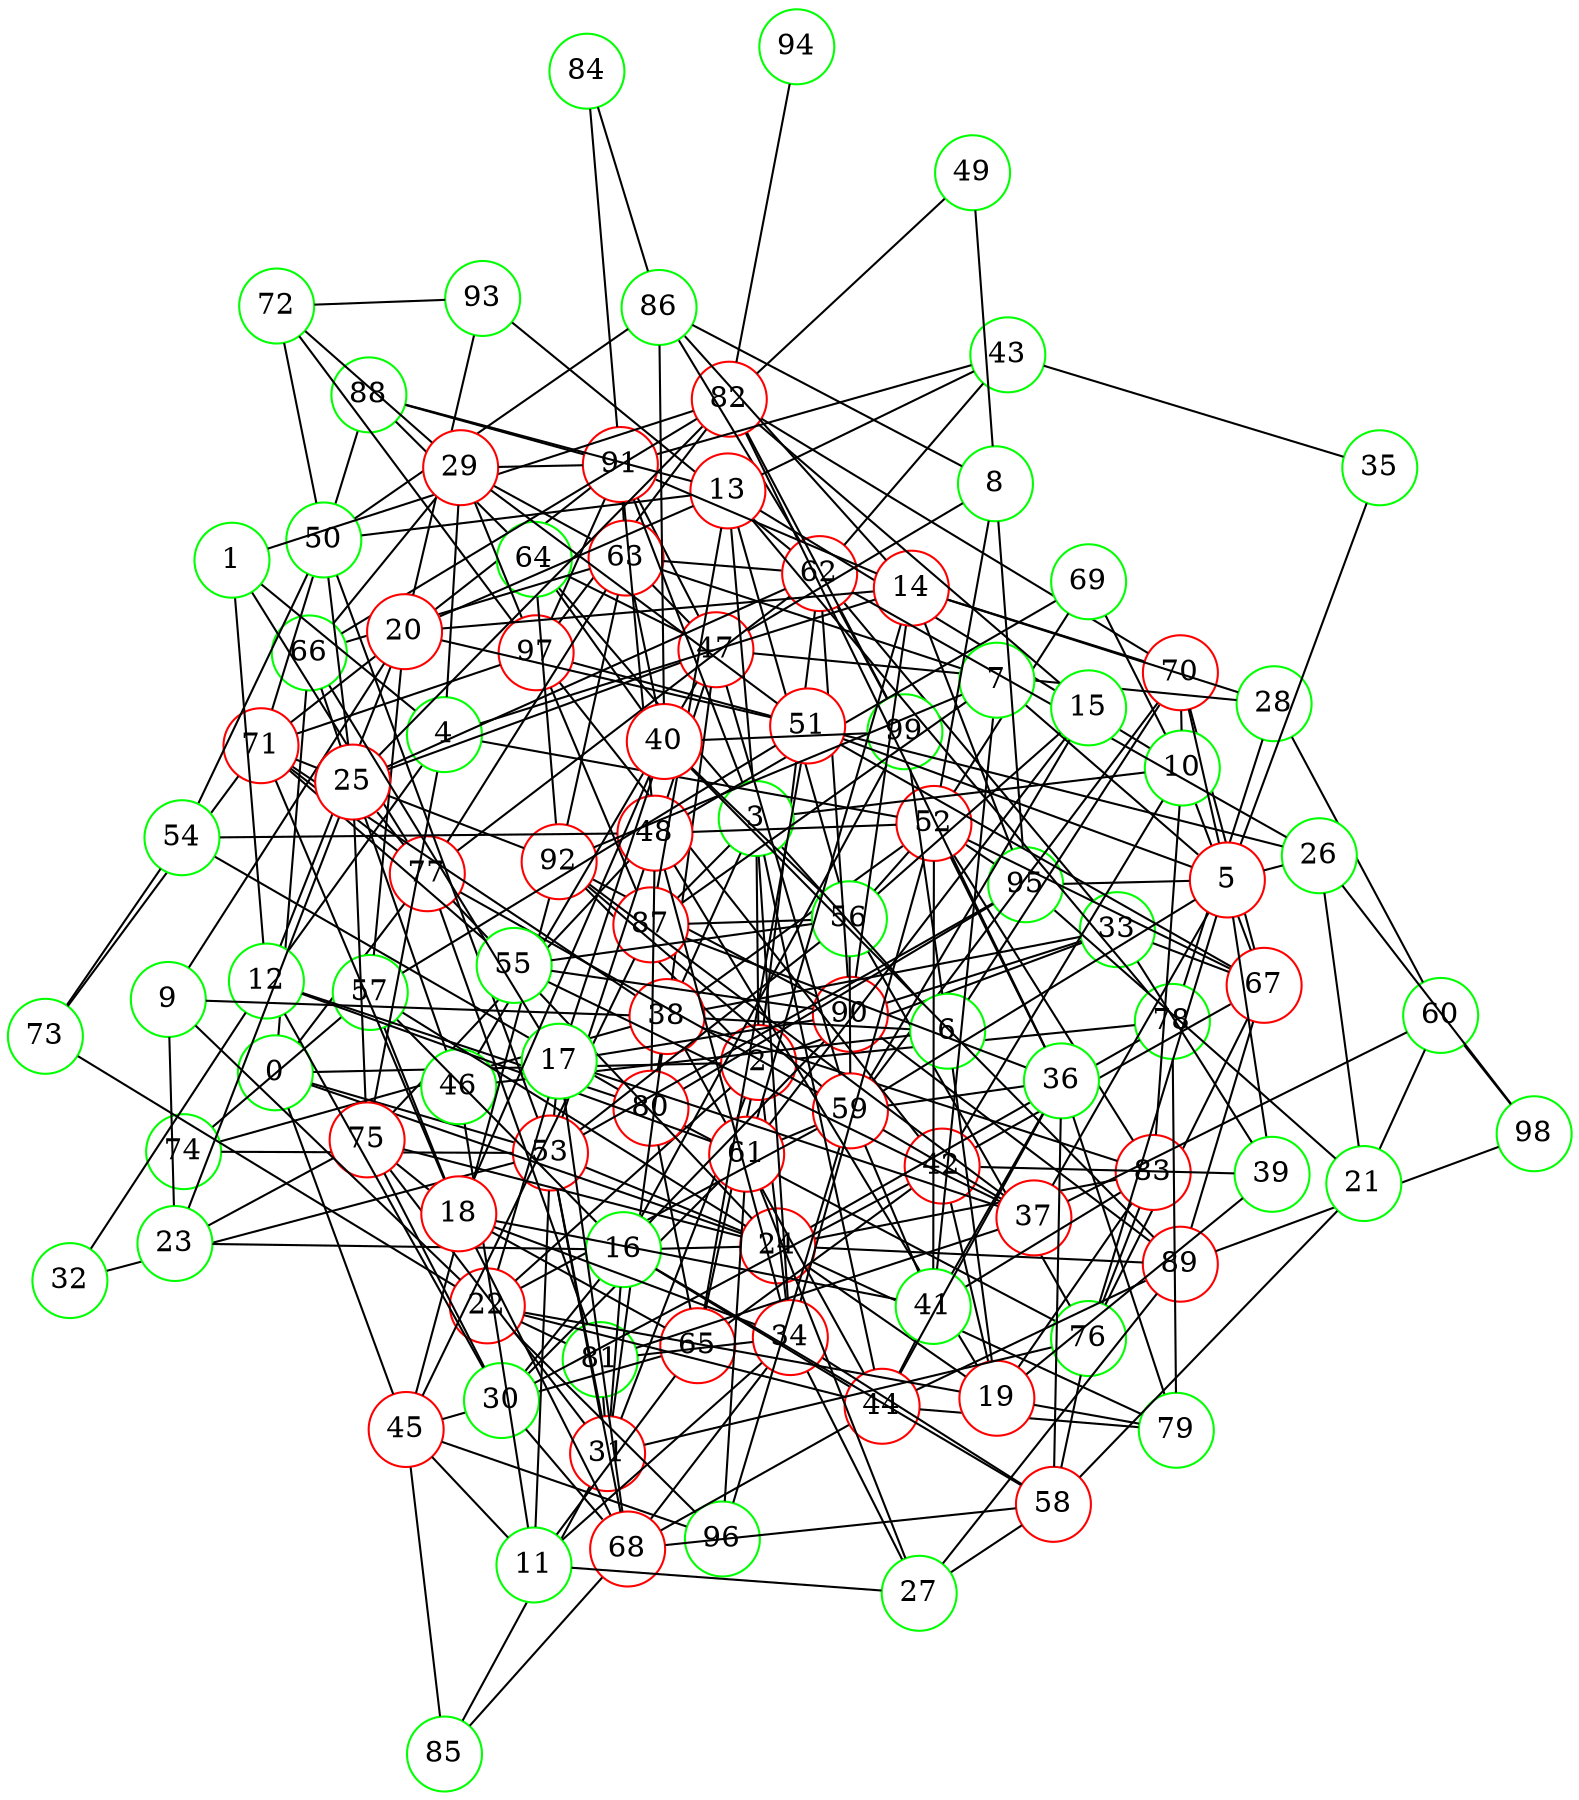 graph {
graph ["layout"="fdp"]
node ["style"="filled","fillcolor"="white","fixedsize"="true","shape"="circle"]
"0" ["color"="green"]
"2" ["color"="red"]
"33" ["color"="green"]
"67" ["color"="red"]
"70" ["color"="red"]
"82" ["color"="red"]
"97" ["color"="red"]
"99" ["color"="green"]
"94" ["color"="green"]
"89" ["color"="red"]
"98" ["color"="green"]
"90" ["color"="red"]
"92" ["color"="red"]
"76" ["color"="green"]
"80" ["color"="red"]
"95" ["color"="green"]
"83" ["color"="red"]
"38" ["color"="red"]
"52" ["color"="red"]
"69" ["color"="green"]
"56" ["color"="green"]
"87" ["color"="red"]
"59" ["color"="red"]
"96" ["color"="green"]
"77" ["color"="red"]
"81" ["color"="green"]
"61" ["color"="red"]
"71" ["color"="red"]
"88" ["color"="green"]
"91" ["color"="red"]
"73" ["color"="green"]
"74" ["color"="green"]
"44" ["color"="red"]
"68" ["color"="red"]
"85" ["color"="green"]
"79" ["color"="green"]
"47" ["color"="red"]
"64" ["color"="green"]
"53" ["color"="red"]
"63" ["color"="red"]
"66" ["color"="green"]
"39" ["color"="green"]
"42" ["color"="red"]
"65" ["color"="red"]
"62" ["color"="red"]
"86" ["color"="green"]
"93" ["color"="green"]
"34" ["color"="red"]
"48" ["color"="red"]
"54" ["color"="green"]
"75" ["color"="red"]
"58" ["color"="red"]
"3" ["color"="green"]
"6" ["color"="green"]
"19" ["color"="red"]
"22" ["color"="red"]
"24" ["color"="red"]
"57" ["color"="green"]
"78" ["color"="green"]
"46" ["color"="green"]
"10" ["color"="green"]
"13" ["color"="red"]
"50" ["color"="green"]
"72" ["color"="green"]
"20" ["color"="red"]
"51" ["color"="red"]
"43" ["color"="green"]
"31" ["color"="red"]
"45" ["color"="red"]
"1" ["color"="green"]
"4" ["color"="green"]
"12" ["color"="green"]
"32" ["color"="green"]
"30" ["color"="green"]
"29" ["color"="red"]
"14" ["color"="red"]
"28" ["color"="green"]
"60" ["color"="green"]
"5" ["color"="red"]
"35" ["color"="green"]
"37" ["color"="red"]
"55" ["color"="green"]
"7" ["color"="green"]
"41" ["color"="green"]
"26" ["color"="green"]
"8" ["color"="green"]
"49" ["color"="green"]
"9" ["color"="green"]
"23" ["color"="green"]
"25" ["color"="red"]
"11" ["color"="green"]
"27" ["color"="green"]
"15" ["color"="green"]
"16" ["color"="green"]
"17" ["color"="green"]
"40" ["color"="red"]
"18" ["color"="red"]
"21" ["color"="green"]
"36" ["color"="green"]
"84" ["color"="green"]
"0" -- "2"
"0" -- "66"
"0" -- "53"
"0" -- "24"
"0" -- "45"
"0" -- "77"
"2" -- "33"
"2" -- "65"
"2" -- "34"
"2" -- "3"
"2" -- "22"
"2" -- "92"
"2" -- "62"
"2" -- "78"
"2" -- "31"
"33" -- "67"
"33" -- "38"
"33" -- "39"
"33" -- "90"
"33" -- "62"
"67" -- "70"
"67" -- "89"
"67" -- "76"
"70" -- "82"
"82" -- "97"
"82" -- "99"
"82" -- "94"
"89" -- "98"
"89" -- "90"
"90" -- "92"
"76" -- "80"
"76" -- "83"
"80" -- "95"
"38" -- "80"
"38" -- "83"
"38" -- "52"
"38" -- "71"
"38" -- "74"
"38" -- "44"
"38" -- "47"
"52" -- "67"
"52" -- "83"
"52" -- "69"
"52" -- "56"
"52" -- "95"
"56" -- "87"
"56" -- "59"
"56" -- "76"
"87" -- "97"
"59" -- "96"
"59" -- "70"
"59" -- "77"
"59" -- "92"
"59" -- "61"
"77" -- "81"
"61" -- "96"
"71" -- "97"
"71" -- "88"
"71" -- "73"
"71" -- "91"
"71" -- "77"
"88" -- "91"
"91" -- "97"
"44" -- "68"
"44" -- "89"
"44" -- "79"
"68" -- "85"
"47" -- "64"
"47" -- "53"
"47" -- "59"
"47" -- "91"
"47" -- "63"
"64" -- "88"
"64" -- "92"
"53" -- "68"
"53" -- "56"
"53" -- "74"
"53" -- "95"
"63" -- "66"
"63" -- "91"
"63" -- "92"
"63" -- "77"
"66" -- "82"
"39" -- "42"
"42" -- "65"
"42" -- "97"
"42" -- "67"
"65" -- "80"
"62" -- "99"
"62" -- "86"
"62" -- "90"
"62" -- "77"
"62" -- "93"
"62" -- "63"
"34" -- "48"
"34" -- "81"
"34" -- "52"
"34" -- "68"
"34" -- "58"
"48" -- "80"
"48" -- "52"
"48" -- "69"
"48" -- "54"
"48" -- "75"
"48" -- "91"
"54" -- "80"
"54" -- "73"
"58" -- "68"
"58" -- "76"
"3" -- "64"
"3" -- "34"
"3" -- "6"
"3" -- "38"
"3" -- "87"
"3" -- "10"
"3" -- "91"
"3" -- "44"
"3" -- "13"
"6" -- "19"
"6" -- "99"
"6" -- "38"
"6" -- "70"
"6" -- "46"
"19" -- "48"
"19" -- "83"
"19" -- "22"
"19" -- "39"
"19" -- "24"
"19" -- "42"
"19" -- "79"
"22" -- "96"
"22" -- "81"
"22" -- "73"
"22" -- "59"
"22" -- "44"
"24" -- "83"
"24" -- "53"
"24" -- "57"
"24" -- "89"
"24" -- "75"
"24" -- "77"
"24" -- "78"
"24" -- "79"
"57" -- "74"
"78" -- "79"
"46" -- "47"
"10" -- "67"
"10" -- "83"
"10" -- "69"
"10" -- "70"
"10" -- "42"
"10" -- "13"
"13" -- "50"
"13" -- "20"
"13" -- "87"
"13" -- "56"
"13" -- "88"
"13" -- "43"
"13" -- "78"
"50" -- "53"
"50" -- "54"
"50" -- "86"
"50" -- "72"
"72" -- "97"
"72" -- "93"
"20" -- "51"
"20" -- "57"
"20" -- "93"
"51" -- "65"
"51" -- "97"
"51" -- "67"
"51" -- "57"
"43" -- "91"
"43" -- "62"
"31" -- "81"
"31" -- "53"
"31" -- "85"
"31" -- "38"
"31" -- "75"
"31" -- "76"
"45" -- "96"
"45" -- "65"
"45" -- "85"
"45" -- "87"
"45" -- "92"
"1" -- "82"
"1" -- "4"
"1" -- "12"
"1" -- "77"
"4" -- "52"
"4" -- "75"
"4" -- "12"
"4" -- "29"
"4" -- "14"
"12" -- "32"
"12" -- "80"
"12" -- "20"
"12" -- "61"
"12" -- "30"
"32" -- "53"
"30" -- "68"
"30" -- "42"
"30" -- "75"
"30" -- "61"
"29" -- "97"
"29" -- "66"
"29" -- "51"
"29" -- "72"
"29" -- "91"
"29" -- "63"
"14" -- "20"
"14" -- "70"
"14" -- "86"
"14" -- "90"
"14" -- "91"
"14" -- "28"
"14" -- "61"
"14" -- "95"
"28" -- "60"
"28" -- "78"
"28" -- "47"
"60" -- "98"
"5" -- "35"
"5" -- "51"
"5" -- "37"
"5" -- "70"
"5" -- "7"
"5" -- "39"
"5" -- "26"
"5" -- "59"
"5" -- "76"
"5" -- "95"
"35" -- "43"
"37" -- "81"
"37" -- "55"
"37" -- "59"
"37" -- "60"
"37" -- "92"
"55" -- "71"
"55" -- "56"
"55" -- "90"
"7" -- "87"
"7" -- "41"
"7" -- "92"
"7" -- "63"
"41" -- "83"
"41" -- "52"
"41" -- "59"
"41" -- "44"
"26" -- "98"
"26" -- "51"
"26" -- "62"
"8" -- "49"
"8" -- "52"
"8" -- "86"
"8" -- "47"
"8" -- "95"
"49" -- "82"
"9" -- "20"
"9" -- "22"
"9" -- "38"
"9" -- "23"
"23" -- "25"
"23" -- "75"
"25" -- "50"
"25" -- "66"
"25" -- "82"
"25" -- "71"
"25" -- "75"
"25" -- "92"
"25" -- "77"
"25" -- "46"
"25" -- "62"
"25" -- "47"
"11" -- "65"
"11" -- "34"
"11" -- "53"
"11" -- "27"
"11" -- "45"
"11" -- "46"
"27" -- "34"
"27" -- "89"
"27" -- "58"
"27" -- "61"
"15" -- "82"
"15" -- "56"
"15" -- "59"
"15" -- "61"
"16" -- "99"
"16" -- "23"
"16" -- "24"
"16" -- "57"
"16" -- "58"
"16" -- "90"
"16" -- "44"
"16" -- "30"
"16" -- "31"
"17" -- "66"
"17" -- "68"
"17" -- "37"
"17" -- "53"
"17" -- "22"
"17" -- "40"
"17" -- "90"
"40" -- "64"
"40" -- "99"
"40" -- "86"
"40" -- "56"
"40" -- "89"
"40" -- "63"
"18" -- "65"
"18" -- "34"
"18" -- "68"
"18" -- "71"
"18" -- "40"
"18" -- "41"
"18" -- "57"
"18" -- "75"
"21" -- "26"
"21" -- "58"
"21" -- "60"
"21" -- "95"
"36" -- "82"
"36" -- "52"
"36" -- "87"
"36" -- "41"
"36" -- "58"
"36" -- "59"
"36" -- "44"
"36" -- "79"
"84" -- "86"
"84" -- "91"
}